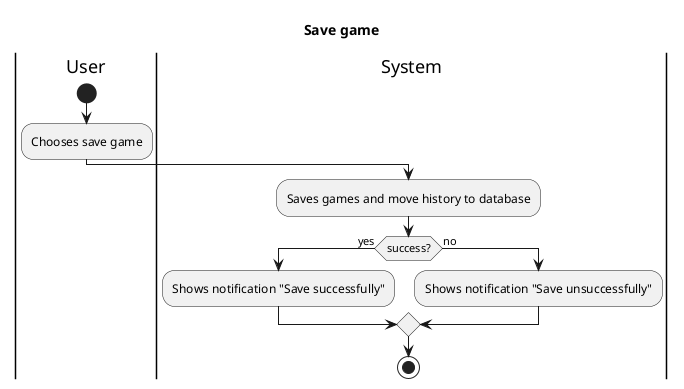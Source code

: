 @startuml "Activity diagram"
title "Save game"
|User|
start
:Chooses save game;
|System|
:Saves games and move history to database;
if (success?) then (yes)
    :Shows notification "Save successfully";
else (no)
    :Shows notification "Save unsuccessfully";
endif

stop
@enduml
